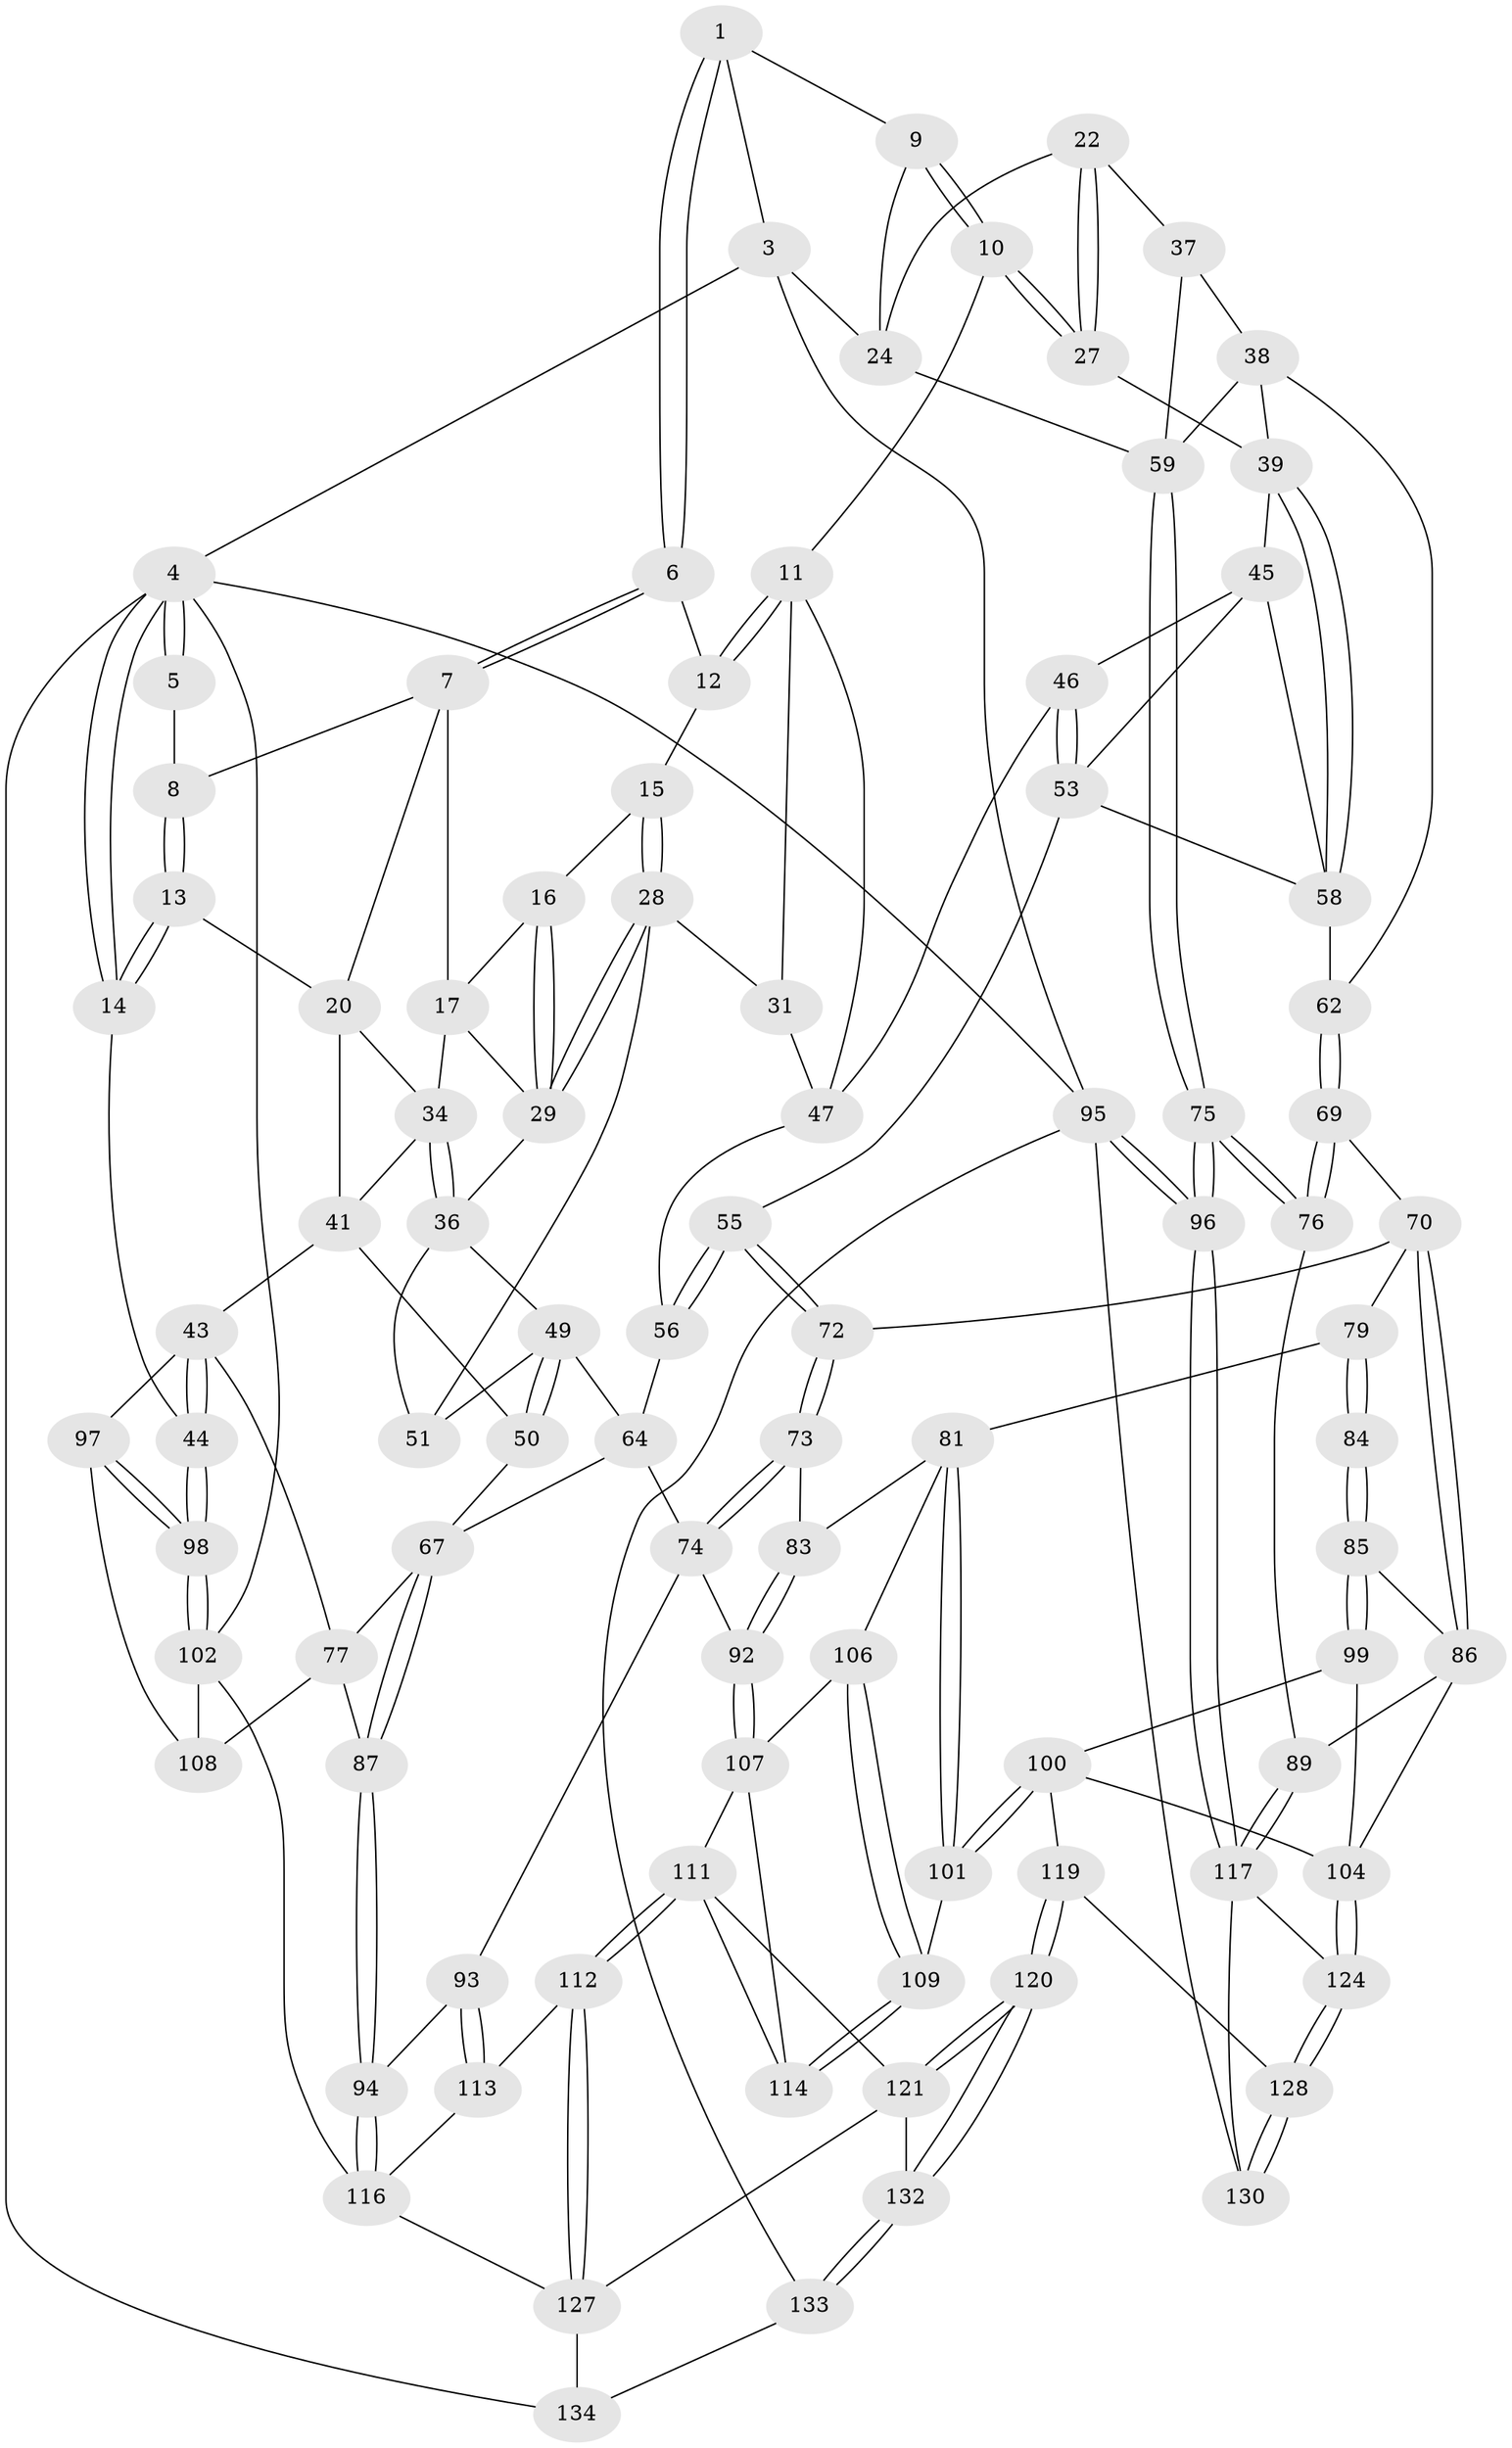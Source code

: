 // original degree distribution, {3: 0.022388059701492536, 4: 0.23134328358208955, 6: 0.23134328358208955, 5: 0.5149253731343284}
// Generated by graph-tools (version 1.1) at 2025/11/02/27/25 16:11:56]
// undirected, 93 vertices, 215 edges
graph export_dot {
graph [start="1"]
  node [color=gray90,style=filled];
  1 [pos="+0.37474518578069416+0",super="+2"];
  3 [pos="+1+0"];
  4 [pos="+0+0",super="+103"];
  5 [pos="+0+0"];
  6 [pos="+0.3257806900286023+0.019777152563016227"];
  7 [pos="+0.2599929910568015+0.08808705814365123",super="+19"];
  8 [pos="+0.135419303622998+0.06963160816921041"];
  9 [pos="+0.6441341705808789+0",super="+26"];
  10 [pos="+0.630664913909039+0.05142999647728476"];
  11 [pos="+0.5552074811834397+0.14173937981617285",super="+30"];
  12 [pos="+0.380142271361351+0.10810398859553014"];
  13 [pos="+0.10576298680152363+0.1271890122713373"];
  14 [pos="+0+0.24968313780641274"];
  15 [pos="+0.37496073700609955+0.16545990338504293"];
  16 [pos="+0.312281726261787+0.1631552881973558"];
  17 [pos="+0.25459457068274854+0.1447546925980235",super="+18"];
  20 [pos="+0.18609986966421188+0.18766808748485944",super="+21"];
  22 [pos="+0.8720299972816071+0.1241949744027473",super="+23"];
  24 [pos="+1+0.12377470556828535",super="+25"];
  27 [pos="+0.7364201352916784+0.2220484152609611"];
  28 [pos="+0.40238556859803587+0.28531451194099816",super="+32"];
  29 [pos="+0.3644353625094014+0.27076675159151514",super="+33"];
  31 [pos="+0.42601020444116344+0.29927249014208235"];
  34 [pos="+0.2631859765086642+0.2598302339722964",super="+35"];
  36 [pos="+0.26446677001446584+0.26079859402733574",super="+48"];
  37 [pos="+0.8483566582510993+0.2985370049447957"];
  38 [pos="+0.8141425462260147+0.3076010513696434",super="+61"];
  39 [pos="+0.7734525112003987+0.29448226104711184",super="+40"];
  41 [pos="+0.07966352513166033+0.35698212449319056",super="+42"];
  43 [pos="+0+0.438213526641986",super="+78"];
  44 [pos="+0+0.40438326502724453"];
  45 [pos="+0.721569313896363+0.2966747253043312",super="+57"];
  46 [pos="+0.6846958424786198+0.3046773171913107"];
  47 [pos="+0.6314456640610083+0.30745031011739954",super="+52"];
  49 [pos="+0.20114323780878404+0.4255918126307344",super="+65"];
  50 [pos="+0.17412259689380907+0.4394538971101697"];
  51 [pos="+0.3842052129220325+0.32575681542424834"];
  53 [pos="+0.6275777107618503+0.4389544473095046",super="+54"];
  55 [pos="+0.5535629401284979+0.4903152086269872"];
  56 [pos="+0.5237447123462649+0.43996214112133447"];
  58 [pos="+0.7260412939393027+0.41178179387765135",super="+63"];
  59 [pos="+1+0.3891894088698796",super="+60"];
  62 [pos="+0.8177439753585529+0.5162536836437764"];
  64 [pos="+0.3678229182463748+0.4802992032334517",super="+66"];
  67 [pos="+0.319739395655991+0.5870339153055436",super="+68"];
  69 [pos="+0.8131015570906429+0.5438313115360566"];
  70 [pos="+0.7585319271743652+0.5825028517452274",super="+71"];
  72 [pos="+0.5558798568993303+0.5209418125150558"];
  73 [pos="+0.536381178306404+0.5400048700384379"];
  74 [pos="+0.3520759507528432+0.6062291665192298",super="+91"];
  75 [pos="+1+0.5709588145941171"];
  76 [pos="+0.9458970457744854+0.6449819567991886"];
  77 [pos="+0.1478815535780786+0.6771915619941755",super="+88"];
  79 [pos="+0.5853634934384507+0.5622801366299739",super="+80"];
  81 [pos="+0.5753314994184897+0.7399950376910486",super="+82"];
  83 [pos="+0.5148670075512691+0.6287952582739248"];
  84 [pos="+0.6871562718728144+0.690587483024353"];
  85 [pos="+0.702871984931331+0.6961787309700791"];
  86 [pos="+0.7471686024712485+0.6583527548944037",super="+90"];
  87 [pos="+0.20698551749026428+0.740198060364697"];
  89 [pos="+0.8994796809453506+0.7333855469753437"];
  92 [pos="+0.41500490418950364+0.717691970323992"];
  93 [pos="+0.29055506879843107+0.7826517266873616"];
  94 [pos="+0.2538003508813281+0.7728358132318174"];
  95 [pos="+1+1",super="+131"];
  96 [pos="+1+0.949056131959183"];
  97 [pos="+0.015078594092826582+0.7412381388798117"];
  98 [pos="+0+1"];
  99 [pos="+0.6926756760494583+0.7443829198977714"];
  100 [pos="+0.6052908863939966+0.7910535132302771",super="+118"];
  101 [pos="+0.5925447725732157+0.7843365871625013"];
  102 [pos="+0+1",super="+115"];
  104 [pos="+0.835560708997207+0.8275677901626853",super="+105"];
  106 [pos="+0.46536374117131085+0.7373746083099769"];
  107 [pos="+0.4393849117130228+0.7382473681477442",super="+110"];
  108 [pos="+0.1330338954238105+0.7513693621396565"];
  109 [pos="+0.5397075339866102+0.8128124926188939"];
  111 [pos="+0.4018961295219973+0.8417745307237371",super="+122"];
  112 [pos="+0.36555023846998685+0.8622104064325748"];
  113 [pos="+0.31900533792740815+0.8584341876512422"];
  114 [pos="+0.5063871526807812+0.8430252527454497"];
  116 [pos="+0.14662536838399934+0.8958175063295042",super="+125"];
  117 [pos="+1+0.82935621451061",super="+123"];
  119 [pos="+0.6401892513681631+0.9299795427651186"];
  120 [pos="+0.6288774130956707+0.9481636464639936"];
  121 [pos="+0.5022086076480853+0.8877140304160017",super="+126"];
  124 [pos="+0.8417157188349002+0.8434480242410696"];
  127 [pos="+0.4435531435772955+0.9236422840863966",super="+129"];
  128 [pos="+0.7402567772752174+0.9336315607912685"];
  130 [pos="+1+1"];
  132 [pos="+0.6071921077904133+1"];
  133 [pos="+0.6072078006944012+1"];
  134 [pos="+0.31694538434661723+1"];
  1 -- 6;
  1 -- 6;
  1 -- 3;
  1 -- 9;
  3 -- 4;
  3 -- 95;
  3 -- 24;
  4 -- 5;
  4 -- 5;
  4 -- 14;
  4 -- 14;
  4 -- 134;
  4 -- 102;
  4 -- 95;
  5 -- 8;
  6 -- 7;
  6 -- 7;
  6 -- 12;
  7 -- 8;
  7 -- 20;
  7 -- 17;
  8 -- 13;
  8 -- 13;
  9 -- 10;
  9 -- 10;
  9 -- 24;
  10 -- 11;
  10 -- 27;
  10 -- 27;
  11 -- 12;
  11 -- 12;
  11 -- 31;
  11 -- 47;
  12 -- 15;
  13 -- 14;
  13 -- 14;
  13 -- 20;
  14 -- 44;
  15 -- 16;
  15 -- 28;
  15 -- 28;
  16 -- 17;
  16 -- 29;
  16 -- 29;
  17 -- 29;
  17 -- 34;
  20 -- 34;
  20 -- 41;
  22 -- 27;
  22 -- 27;
  22 -- 24;
  22 -- 37;
  24 -- 59;
  27 -- 39;
  28 -- 29;
  28 -- 29;
  28 -- 51;
  28 -- 31;
  29 -- 36;
  31 -- 47;
  34 -- 36;
  34 -- 36;
  34 -- 41;
  36 -- 49;
  36 -- 51;
  37 -- 38;
  37 -- 59;
  38 -- 39;
  38 -- 62;
  38 -- 59;
  39 -- 58;
  39 -- 58;
  39 -- 45;
  41 -- 50;
  41 -- 43;
  43 -- 44;
  43 -- 44;
  43 -- 97;
  43 -- 77;
  44 -- 98;
  44 -- 98;
  45 -- 46;
  45 -- 58;
  45 -- 53;
  46 -- 47;
  46 -- 53;
  46 -- 53;
  47 -- 56;
  49 -- 50;
  49 -- 50;
  49 -- 64;
  49 -- 51;
  50 -- 67;
  53 -- 55;
  53 -- 58;
  55 -- 56;
  55 -- 56;
  55 -- 72;
  55 -- 72;
  56 -- 64;
  58 -- 62;
  59 -- 75;
  59 -- 75;
  62 -- 69;
  62 -- 69;
  64 -- 74;
  64 -- 67;
  67 -- 87;
  67 -- 87;
  67 -- 77;
  69 -- 70;
  69 -- 76;
  69 -- 76;
  70 -- 86;
  70 -- 86;
  70 -- 72;
  70 -- 79;
  72 -- 73;
  72 -- 73;
  73 -- 74;
  73 -- 74;
  73 -- 83;
  74 -- 92;
  74 -- 93;
  75 -- 76;
  75 -- 76;
  75 -- 96;
  75 -- 96;
  76 -- 89;
  77 -- 108;
  77 -- 87;
  79 -- 84 [weight=2];
  79 -- 84;
  79 -- 81;
  81 -- 101;
  81 -- 101;
  81 -- 106;
  81 -- 83;
  83 -- 92;
  83 -- 92;
  84 -- 85;
  84 -- 85;
  85 -- 86;
  85 -- 99;
  85 -- 99;
  86 -- 104;
  86 -- 89;
  87 -- 94;
  87 -- 94;
  89 -- 117;
  89 -- 117;
  92 -- 107;
  92 -- 107;
  93 -- 94;
  93 -- 113;
  93 -- 113;
  94 -- 116;
  94 -- 116;
  95 -- 96;
  95 -- 96;
  95 -- 130;
  95 -- 133;
  96 -- 117;
  96 -- 117;
  97 -- 98;
  97 -- 98;
  97 -- 108;
  98 -- 102;
  98 -- 102;
  99 -- 100;
  99 -- 104;
  100 -- 101;
  100 -- 101;
  100 -- 104;
  100 -- 119;
  101 -- 109;
  102 -- 116;
  102 -- 108;
  104 -- 124;
  104 -- 124;
  106 -- 107;
  106 -- 109;
  106 -- 109;
  107 -- 114;
  107 -- 111;
  109 -- 114;
  109 -- 114;
  111 -- 112;
  111 -- 112;
  111 -- 121;
  111 -- 114;
  112 -- 113;
  112 -- 127;
  112 -- 127;
  113 -- 116;
  116 -- 127;
  117 -- 130;
  117 -- 124;
  119 -- 120;
  119 -- 120;
  119 -- 128;
  120 -- 121;
  120 -- 121;
  120 -- 132;
  120 -- 132;
  121 -- 132;
  121 -- 127;
  124 -- 128;
  124 -- 128;
  127 -- 134;
  128 -- 130;
  128 -- 130;
  132 -- 133;
  132 -- 133;
  133 -- 134;
}
